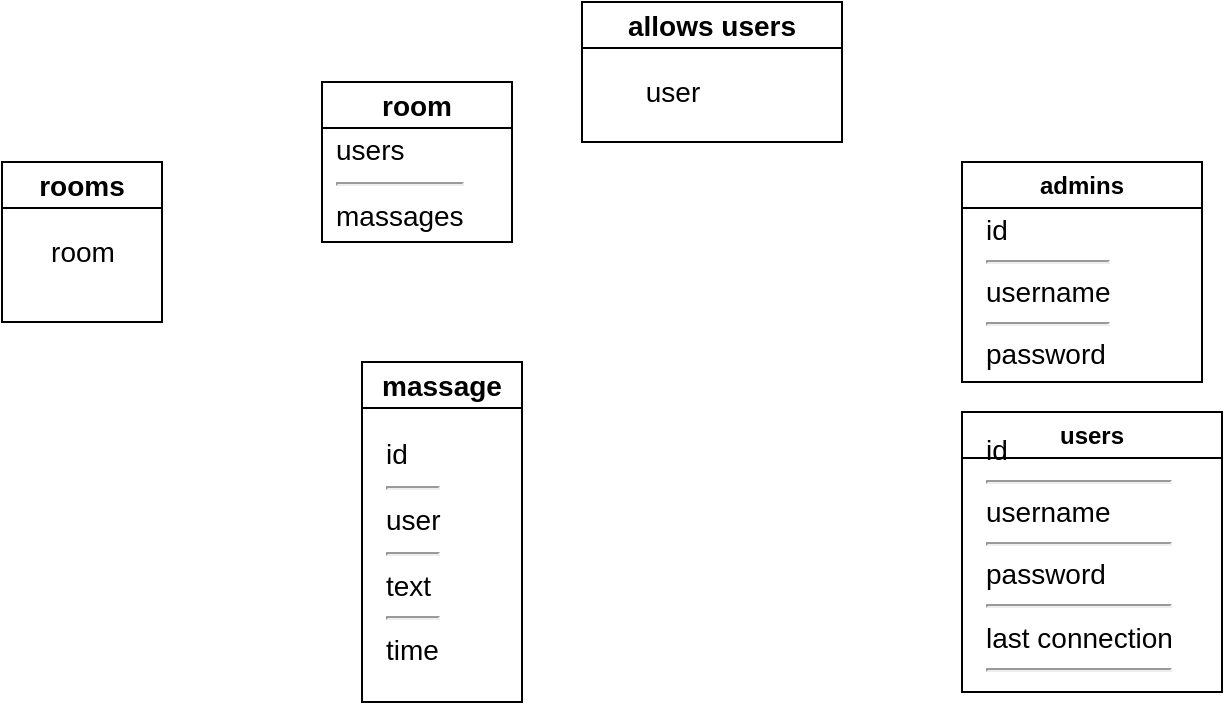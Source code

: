 <mxfile version="20.7.4" type="github">
  <diagram id="Ml2dGVcdlFa9VVf0Y3eY" name="Page-1">
    <mxGraphModel dx="1010" dy="542" grid="1" gridSize="10" guides="1" tooltips="1" connect="1" arrows="1" fold="1" page="1" pageScale="1" pageWidth="850" pageHeight="1100" math="0" shadow="0">
      <root>
        <mxCell id="0" />
        <mxCell id="1" parent="0" />
        <mxCell id="07kP67LV0Qa-peX4RKDk-1" value="users" style="swimlane;whiteSpace=wrap;html=1;" vertex="1" parent="1">
          <mxGeometry x="580" y="275" width="130" height="140" as="geometry" />
        </mxCell>
        <mxCell id="07kP67LV0Qa-peX4RKDk-2" value="&lt;font style=&quot;font-size: 14px;&quot;&gt;id&lt;/font&gt;&lt;hr&gt;&lt;div style=&quot;font-size: 14px;&quot;&gt;&lt;span style=&quot;background-color: initial;&quot;&gt;&lt;font style=&quot;font-size: 14px;&quot;&gt;username&lt;/font&gt;&lt;/span&gt;&lt;/div&gt;&lt;hr&gt;&lt;div style=&quot;font-size: 14px;&quot;&gt;&lt;span style=&quot;background-color: initial;&quot;&gt;&lt;font style=&quot;font-size: 14px;&quot;&gt;password&lt;/font&gt;&lt;/span&gt;&lt;/div&gt;&lt;div style=&quot;font-size: 14px;&quot;&gt;&lt;hr&gt;last connection&lt;/div&gt;&lt;hr&gt;" style="text;html=1;align=left;verticalAlign=middle;resizable=0;points=[];autosize=1;strokeColor=none;fillColor=none;spacingTop=5;" vertex="1" parent="07kP67LV0Qa-peX4RKDk-1">
          <mxGeometry x="10" width="120" height="140" as="geometry" />
        </mxCell>
        <mxCell id="07kP67LV0Qa-peX4RKDk-3" value="admins" style="swimlane;whiteSpace=wrap;html=1;" vertex="1" parent="1">
          <mxGeometry x="580" y="150" width="120" height="110" as="geometry" />
        </mxCell>
        <mxCell id="07kP67LV0Qa-peX4RKDk-4" value="&lt;font style=&quot;font-size: 14px;&quot;&gt;id&lt;/font&gt;&lt;hr&gt;&lt;div style=&quot;font-size: 14px;&quot;&gt;&lt;span style=&quot;background-color: initial;&quot;&gt;&lt;font style=&quot;font-size: 14px;&quot;&gt;username&lt;/font&gt;&lt;/span&gt;&lt;/div&gt;&lt;hr&gt;&lt;div style=&quot;font-size: 14px;&quot;&gt;&lt;span style=&quot;background-color: initial;&quot;&gt;&lt;font style=&quot;font-size: 14px;&quot;&gt;password&lt;/font&gt;&lt;/span&gt;&lt;/div&gt;&lt;div style=&quot;font-size: 14px;&quot;&gt;&lt;br&gt;&lt;/div&gt;" style="text;html=1;align=left;verticalAlign=middle;resizable=0;points=[];autosize=1;strokeColor=none;fillColor=none;spacingTop=5;" vertex="1" parent="07kP67LV0Qa-peX4RKDk-3">
          <mxGeometry x="10" y="15" width="90" height="110" as="geometry" />
        </mxCell>
        <mxCell id="07kP67LV0Qa-peX4RKDk-5" value="rooms" style="swimlane;whiteSpace=wrap;html=1;strokeColor=default;fontSize=14;fillColor=none;" vertex="1" parent="1">
          <mxGeometry x="100" y="150" width="80" height="80" as="geometry" />
        </mxCell>
        <mxCell id="07kP67LV0Qa-peX4RKDk-6" value="room" style="text;html=1;align=center;verticalAlign=middle;resizable=0;points=[];autosize=1;strokeColor=none;fillColor=none;fontSize=14;" vertex="1" parent="07kP67LV0Qa-peX4RKDk-5">
          <mxGeometry x="10" y="30" width="60" height="30" as="geometry" />
        </mxCell>
        <mxCell id="07kP67LV0Qa-peX4RKDk-9" value="allows users" style="swimlane;whiteSpace=wrap;html=1;strokeColor=default;fontSize=14;fillColor=none;" vertex="1" parent="1">
          <mxGeometry x="390" y="70" width="130" height="70" as="geometry" />
        </mxCell>
        <mxCell id="07kP67LV0Qa-peX4RKDk-10" value="user" style="text;html=1;align=center;verticalAlign=middle;resizable=0;points=[];autosize=1;strokeColor=none;fillColor=none;fontSize=14;" vertex="1" parent="07kP67LV0Qa-peX4RKDk-9">
          <mxGeometry x="20" y="30" width="50" height="30" as="geometry" />
        </mxCell>
        <mxCell id="07kP67LV0Qa-peX4RKDk-13" value="room" style="swimlane;whiteSpace=wrap;html=1;strokeColor=default;fontSize=14;fillColor=none;" vertex="1" parent="1">
          <mxGeometry x="260" y="110" width="95" height="80" as="geometry" />
        </mxCell>
        <mxCell id="07kP67LV0Qa-peX4RKDk-14" value="&lt;div style=&quot;&quot;&gt;&lt;span style=&quot;background-color: initial;&quot;&gt;users&lt;/span&gt;&lt;/div&gt;&lt;hr&gt;&lt;div style=&quot;&quot;&gt;massages&lt;br&gt;&lt;/div&gt;" style="text;html=1;align=left;verticalAlign=middle;resizable=0;points=[];autosize=1;strokeColor=none;fillColor=none;fontSize=14;" vertex="1" parent="07kP67LV0Qa-peX4RKDk-13">
          <mxGeometry x="5" y="20" width="90" height="60" as="geometry" />
        </mxCell>
        <mxCell id="07kP67LV0Qa-peX4RKDk-15" value="massage" style="swimlane;whiteSpace=wrap;html=1;strokeColor=default;fontSize=14;fillColor=none;" vertex="1" parent="1">
          <mxGeometry x="280" y="250" width="80" height="170" as="geometry" />
        </mxCell>
        <mxCell id="07kP67LV0Qa-peX4RKDk-16" value="id&lt;hr&gt;user&lt;hr&gt;text&lt;hr&gt;time" style="text;html=1;align=left;verticalAlign=middle;resizable=0;points=[];autosize=1;strokeColor=none;fillColor=none;fontSize=14;" vertex="1" parent="07kP67LV0Qa-peX4RKDk-15">
          <mxGeometry x="10" y="30" width="50" height="130" as="geometry" />
        </mxCell>
      </root>
    </mxGraphModel>
  </diagram>
</mxfile>
